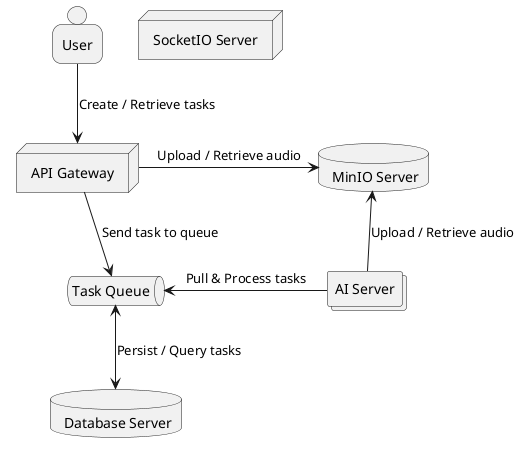 @startuml

person "User" as user

node "API Gateway" as gw
queue "Task Queue" as tqueue
collections "AI Server" as ai
node "SocketIO Server" as socket

database " MinIO Server" as minio
database " Database Server" as db

user --> gw: Create / Retrieve tasks
gw -> minio: Upload / Retrieve audio
gw --> tqueue: Send task to queue
tqueue <- ai: Pull & Process tasks
ai -u-> minio: Upload / Retrieve audio
tqueue <--> db: Persist / Query tasks

@enduml